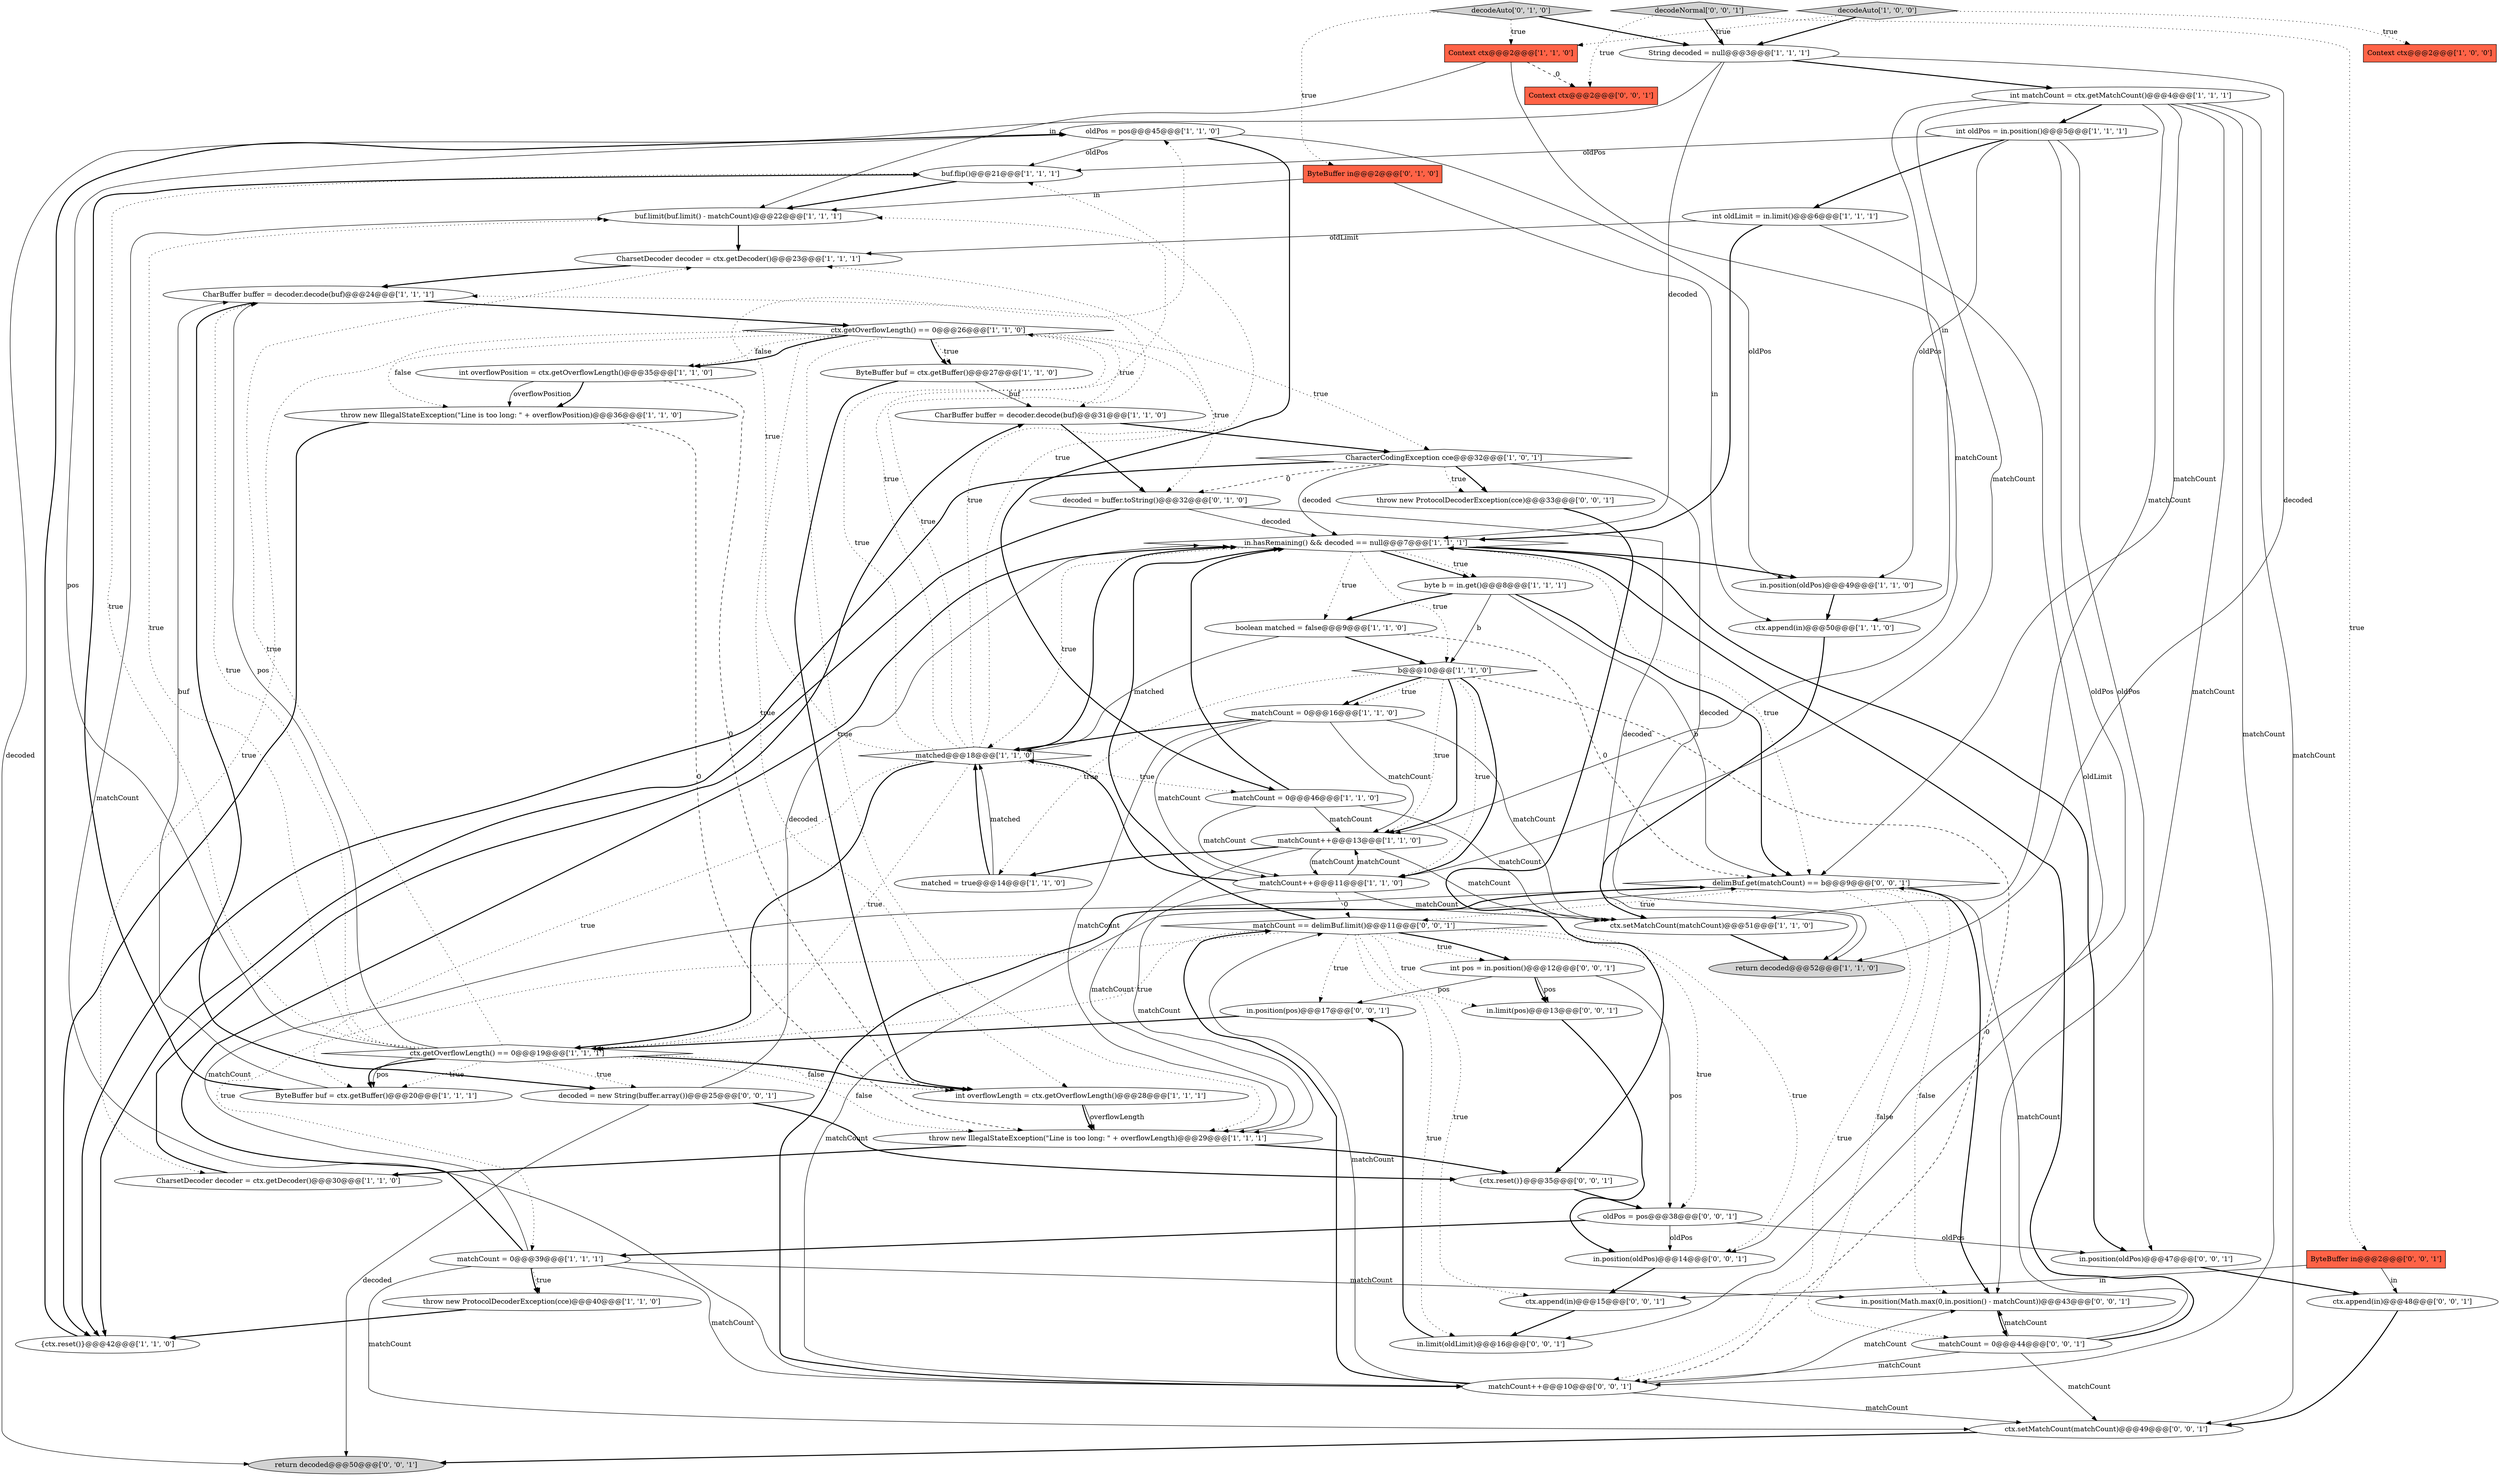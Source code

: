 digraph {
19 [style = filled, label = "oldPos = pos@@@45@@@['1', '1', '0']", fillcolor = white, shape = ellipse image = "AAA0AAABBB1BBB"];
8 [style = filled, label = "int oldLimit = in.limit()@@@6@@@['1', '1', '1']", fillcolor = white, shape = ellipse image = "AAA0AAABBB1BBB"];
1 [style = filled, label = "matched = true@@@14@@@['1', '1', '0']", fillcolor = white, shape = ellipse image = "AAA0AAABBB1BBB"];
57 [style = filled, label = "matchCount == delimBuf.limit()@@@11@@@['0', '0', '1']", fillcolor = white, shape = diamond image = "AAA0AAABBB3BBB"];
41 [style = filled, label = "decodeAuto['0', '1', '0']", fillcolor = lightgray, shape = diamond image = "AAA0AAABBB2BBB"];
27 [style = filled, label = "ByteBuffer buf = ctx.getBuffer()@@@20@@@['1', '1', '1']", fillcolor = white, shape = ellipse image = "AAA0AAABBB1BBB"];
4 [style = filled, label = "decodeAuto['1', '0', '0']", fillcolor = lightgray, shape = diamond image = "AAA0AAABBB1BBB"];
28 [style = filled, label = "ctx.getOverflowLength() == 0@@@26@@@['1', '1', '0']", fillcolor = white, shape = diamond image = "AAA0AAABBB1BBB"];
7 [style = filled, label = "ctx.append(in)@@@50@@@['1', '1', '0']", fillcolor = white, shape = ellipse image = "AAA0AAABBB1BBB"];
33 [style = filled, label = "CharBuffer buffer = decoder.decode(buf)@@@31@@@['1', '1', '0']", fillcolor = white, shape = ellipse image = "AAA0AAABBB1BBB"];
2 [style = filled, label = "int overflowLength = ctx.getOverflowLength()@@@28@@@['1', '1', '1']", fillcolor = white, shape = ellipse image = "AAA0AAABBB1BBB"];
13 [style = filled, label = "CharsetDecoder decoder = ctx.getDecoder()@@@30@@@['1', '1', '0']", fillcolor = white, shape = ellipse image = "AAA0AAABBB1BBB"];
36 [style = filled, label = "buf.flip()@@@21@@@['1', '1', '1']", fillcolor = white, shape = ellipse image = "AAA0AAABBB1BBB"];
47 [style = filled, label = "decodeNormal['0', '0', '1']", fillcolor = lightgray, shape = diamond image = "AAA0AAABBB3BBB"];
56 [style = filled, label = "throw new ProtocolDecoderException(cce)@@@33@@@['0', '0', '1']", fillcolor = white, shape = ellipse image = "AAA0AAABBB3BBB"];
42 [style = filled, label = "decoded = buffer.toString()@@@32@@@['0', '1', '0']", fillcolor = white, shape = ellipse image = "AAA1AAABBB2BBB"];
52 [style = filled, label = "in.position(pos)@@@17@@@['0', '0', '1']", fillcolor = white, shape = ellipse image = "AAA0AAABBB3BBB"];
61 [style = filled, label = "{ctx.reset()}@@@35@@@['0', '0', '1']", fillcolor = white, shape = ellipse image = "AAA0AAABBB3BBB"];
45 [style = filled, label = "in.position(oldPos)@@@14@@@['0', '0', '1']", fillcolor = white, shape = ellipse image = "AAA0AAABBB3BBB"];
30 [style = filled, label = "Context ctx@@@2@@@['1', '0', '0']", fillcolor = tomato, shape = box image = "AAA0AAABBB1BBB"];
53 [style = filled, label = "oldPos = pos@@@38@@@['0', '0', '1']", fillcolor = white, shape = ellipse image = "AAA0AAABBB3BBB"];
29 [style = filled, label = "matchCount++@@@13@@@['1', '1', '0']", fillcolor = white, shape = ellipse image = "AAA0AAABBB1BBB"];
11 [style = filled, label = "int oldPos = in.position()@@@5@@@['1', '1', '1']", fillcolor = white, shape = ellipse image = "AAA0AAABBB1BBB"];
22 [style = filled, label = "ctx.getOverflowLength() == 0@@@19@@@['1', '1', '1']", fillcolor = white, shape = diamond image = "AAA0AAABBB1BBB"];
26 [style = filled, label = "int matchCount = ctx.getMatchCount()@@@4@@@['1', '1', '1']", fillcolor = white, shape = ellipse image = "AAA0AAABBB1BBB"];
3 [style = filled, label = "matchCount = 0@@@39@@@['1', '1', '1']", fillcolor = white, shape = ellipse image = "AAA0AAABBB1BBB"];
15 [style = filled, label = "boolean matched = false@@@9@@@['1', '1', '0']", fillcolor = white, shape = ellipse image = "AAA0AAABBB1BBB"];
59 [style = filled, label = "ctx.append(in)@@@48@@@['0', '0', '1']", fillcolor = white, shape = ellipse image = "AAA0AAABBB3BBB"];
12 [style = filled, label = "return decoded@@@52@@@['1', '1', '0']", fillcolor = lightgray, shape = ellipse image = "AAA0AAABBB1BBB"];
0 [style = filled, label = "CharacterCodingException cce@@@32@@@['1', '0', '1']", fillcolor = white, shape = diamond image = "AAA0AAABBB1BBB"];
23 [style = filled, label = "ctx.setMatchCount(matchCount)@@@51@@@['1', '1', '0']", fillcolor = white, shape = ellipse image = "AAA0AAABBB1BBB"];
32 [style = filled, label = "throw new ProtocolDecoderException(cce)@@@40@@@['1', '1', '0']", fillcolor = white, shape = ellipse image = "AAA0AAABBB1BBB"];
44 [style = filled, label = "in.limit(pos)@@@13@@@['0', '0', '1']", fillcolor = white, shape = ellipse image = "AAA0AAABBB3BBB"];
51 [style = filled, label = "in.position(oldPos)@@@47@@@['0', '0', '1']", fillcolor = white, shape = ellipse image = "AAA0AAABBB3BBB"];
55 [style = filled, label = "delimBuf.get(matchCount) == b@@@9@@@['0', '0', '1']", fillcolor = white, shape = diamond image = "AAA0AAABBB3BBB"];
14 [style = filled, label = "byte b = in.get()@@@8@@@['1', '1', '1']", fillcolor = white, shape = ellipse image = "AAA0AAABBB1BBB"];
35 [style = filled, label = "throw new IllegalStateException(\"Line is too long: \" + overflowLength)@@@29@@@['1', '1', '1']", fillcolor = white, shape = ellipse image = "AAA0AAABBB1BBB"];
46 [style = filled, label = "matchCount++@@@10@@@['0', '0', '1']", fillcolor = white, shape = ellipse image = "AAA0AAABBB3BBB"];
50 [style = filled, label = "ctx.append(in)@@@15@@@['0', '0', '1']", fillcolor = white, shape = ellipse image = "AAA0AAABBB3BBB"];
60 [style = filled, label = "matchCount = 0@@@44@@@['0', '0', '1']", fillcolor = white, shape = ellipse image = "AAA0AAABBB3BBB"];
18 [style = filled, label = "buf.limit(buf.limit() - matchCount)@@@22@@@['1', '1', '1']", fillcolor = white, shape = ellipse image = "AAA0AAABBB1BBB"];
10 [style = filled, label = "CharsetDecoder decoder = ctx.getDecoder()@@@23@@@['1', '1', '1']", fillcolor = white, shape = ellipse image = "AAA0AAABBB1BBB"];
5 [style = filled, label = "ByteBuffer buf = ctx.getBuffer()@@@27@@@['1', '1', '0']", fillcolor = white, shape = ellipse image = "AAA0AAABBB1BBB"];
9 [style = filled, label = "matchCount = 0@@@16@@@['1', '1', '0']", fillcolor = white, shape = ellipse image = "AAA0AAABBB1BBB"];
37 [style = filled, label = "matched@@@18@@@['1', '1', '0']", fillcolor = white, shape = diamond image = "AAA0AAABBB1BBB"];
34 [style = filled, label = "matchCount++@@@11@@@['1', '1', '0']", fillcolor = white, shape = ellipse image = "AAA0AAABBB1BBB"];
21 [style = filled, label = "matchCount = 0@@@46@@@['1', '1', '0']", fillcolor = white, shape = ellipse image = "AAA0AAABBB1BBB"];
49 [style = filled, label = "decoded = new String(buffer.array())@@@25@@@['0', '0', '1']", fillcolor = white, shape = ellipse image = "AAA0AAABBB3BBB"];
63 [style = filled, label = "int pos = in.position()@@@12@@@['0', '0', '1']", fillcolor = white, shape = ellipse image = "AAA0AAABBB3BBB"];
62 [style = filled, label = "ctx.setMatchCount(matchCount)@@@49@@@['0', '0', '1']", fillcolor = white, shape = ellipse image = "AAA0AAABBB3BBB"];
20 [style = filled, label = "b@@@10@@@['1', '1', '0']", fillcolor = white, shape = diamond image = "AAA0AAABBB1BBB"];
40 [style = filled, label = "ByteBuffer in@@@2@@@['0', '1', '0']", fillcolor = tomato, shape = box image = "AAA0AAABBB2BBB"];
24 [style = filled, label = "in.hasRemaining() && decoded == null@@@7@@@['1', '1', '1']", fillcolor = white, shape = diamond image = "AAA0AAABBB1BBB"];
25 [style = filled, label = "{ctx.reset()}@@@42@@@['1', '1', '0']", fillcolor = white, shape = ellipse image = "AAA0AAABBB1BBB"];
16 [style = filled, label = "in.position(oldPos)@@@49@@@['1', '1', '0']", fillcolor = white, shape = ellipse image = "AAA0AAABBB1BBB"];
39 [style = filled, label = "String decoded = null@@@3@@@['1', '1', '1']", fillcolor = white, shape = ellipse image = "AAA0AAABBB1BBB"];
48 [style = filled, label = "in.limit(oldLimit)@@@16@@@['0', '0', '1']", fillcolor = white, shape = ellipse image = "AAA0AAABBB3BBB"];
17 [style = filled, label = "CharBuffer buffer = decoder.decode(buf)@@@24@@@['1', '1', '1']", fillcolor = white, shape = ellipse image = "AAA0AAABBB1BBB"];
64 [style = filled, label = "in.position(Math.max(0,in.position() - matchCount))@@@43@@@['0', '0', '1']", fillcolor = white, shape = ellipse image = "AAA0AAABBB3BBB"];
58 [style = filled, label = "Context ctx@@@2@@@['0', '0', '1']", fillcolor = tomato, shape = box image = "AAA0AAABBB3BBB"];
6 [style = filled, label = "throw new IllegalStateException(\"Line is too long: \" + overflowPosition)@@@36@@@['1', '1', '0']", fillcolor = white, shape = ellipse image = "AAA0AAABBB1BBB"];
54 [style = filled, label = "return decoded@@@50@@@['0', '0', '1']", fillcolor = lightgray, shape = ellipse image = "AAA0AAABBB3BBB"];
43 [style = filled, label = "ByteBuffer in@@@2@@@['0', '0', '1']", fillcolor = tomato, shape = box image = "AAA0AAABBB3BBB"];
31 [style = filled, label = "int overflowPosition = ctx.getOverflowLength()@@@35@@@['1', '1', '0']", fillcolor = white, shape = ellipse image = "AAA0AAABBB1BBB"];
38 [style = filled, label = "Context ctx@@@2@@@['1', '1', '0']", fillcolor = tomato, shape = box image = "AAA0AAABBB1BBB"];
55->46 [style = dotted, label="true"];
57->50 [style = dotted, label="true"];
7->23 [style = bold, label=""];
20->1 [style = dotted, label="true"];
3->24 [style = bold, label=""];
11->36 [style = solid, label="oldPos"];
24->51 [style = bold, label=""];
53->3 [style = bold, label=""];
28->33 [style = dotted, label="true"];
26->23 [style = solid, label="matchCount"];
3->62 [style = solid, label="matchCount"];
37->10 [style = dotted, label="true"];
29->35 [style = solid, label="matchCount"];
25->19 [style = bold, label=""];
53->45 [style = solid, label="oldPos"];
4->30 [style = dotted, label="true"];
0->25 [style = bold, label=""];
38->58 [style = dashed, label="0"];
38->18 [style = solid, label="in"];
55->64 [style = dotted, label="false"];
64->60 [style = bold, label=""];
1->37 [style = bold, label=""];
57->44 [style = dotted, label="true"];
36->18 [style = bold, label=""];
51->59 [style = bold, label=""];
34->23 [style = solid, label="matchCount"];
26->62 [style = solid, label="matchCount"];
52->22 [style = bold, label=""];
19->16 [style = solid, label="oldPos"];
46->64 [style = solid, label="matchCount"];
31->6 [style = bold, label=""];
41->40 [style = dotted, label="true"];
26->29 [style = solid, label="matchCount"];
6->25 [style = bold, label=""];
53->51 [style = solid, label="oldPos"];
59->62 [style = bold, label=""];
16->7 [style = bold, label=""];
24->14 [style = bold, label=""];
1->37 [style = solid, label="matched"];
22->18 [style = dotted, label="true"];
57->24 [style = bold, label=""];
26->34 [style = solid, label="matchCount"];
39->24 [style = solid, label="decoded"];
57->53 [style = dotted, label="true"];
57->22 [style = dotted, label="true"];
20->34 [style = dotted, label="true"];
22->27 [style = solid, label="pos"];
63->52 [style = solid, label="pos"];
17->49 [style = bold, label=""];
39->12 [style = solid, label="decoded"];
8->10 [style = solid, label="oldLimit"];
60->64 [style = solid, label="matchCount"];
24->55 [style = dotted, label="true"];
14->55 [style = solid, label="b"];
10->17 [style = bold, label=""];
57->48 [style = dotted, label="true"];
4->38 [style = dotted, label="true"];
40->18 [style = solid, label="in"];
24->20 [style = dotted, label="true"];
28->0 [style = dotted, label="true"];
26->46 [style = solid, label="matchCount"];
8->48 [style = solid, label="oldLimit"];
28->35 [style = dotted, label="true"];
37->19 [style = dotted, label="true"];
47->39 [style = bold, label=""];
35->13 [style = bold, label=""];
41->39 [style = bold, label=""];
20->29 [style = dotted, label="true"];
26->64 [style = solid, label="matchCount"];
42->24 [style = solid, label="decoded"];
22->27 [style = dotted, label="true"];
55->57 [style = dotted, label="true"];
49->24 [style = solid, label="decoded"];
9->23 [style = solid, label="matchCount"];
22->36 [style = dotted, label="true"];
35->61 [style = bold, label=""];
34->57 [style = dashed, label="0"];
46->55 [style = solid, label="matchCount"];
55->64 [style = bold, label=""];
15->20 [style = bold, label=""];
42->12 [style = solid, label="decoded"];
20->29 [style = bold, label=""];
37->27 [style = dotted, label="true"];
0->56 [style = bold, label=""];
31->2 [style = dashed, label="0"];
24->15 [style = dotted, label="true"];
29->1 [style = bold, label=""];
28->6 [style = dotted, label="false"];
60->62 [style = solid, label="matchCount"];
28->42 [style = dotted, label="true"];
22->17 [style = dotted, label="true"];
37->36 [style = dotted, label="true"];
21->29 [style = solid, label="matchCount"];
2->35 [style = solid, label="overflowLength"];
57->63 [style = bold, label=""];
22->2 [style = bold, label=""];
9->37 [style = bold, label=""];
34->29 [style = solid, label="matchCount"];
37->24 [style = bold, label=""];
24->14 [style = dotted, label="true"];
55->60 [style = dotted, label="false"];
11->51 [style = solid, label="oldPos"];
55->46 [style = bold, label=""];
28->13 [style = dotted, label="true"];
24->37 [style = dotted, label="true"];
57->52 [style = dotted, label="true"];
21->34 [style = solid, label="matchCount"];
0->42 [style = dashed, label="0"];
3->55 [style = solid, label="matchCount"];
3->64 [style = solid, label="matchCount"];
49->54 [style = solid, label="decoded"];
29->34 [style = solid, label="matchCount"];
63->44 [style = bold, label=""];
57->45 [style = dotted, label="true"];
40->7 [style = solid, label="in"];
48->52 [style = bold, label=""];
28->2 [style = dotted, label="true"];
22->49 [style = dotted, label="true"];
39->54 [style = solid, label="decoded"];
61->53 [style = bold, label=""];
32->25 [style = bold, label=""];
63->44 [style = solid, label="pos"];
60->55 [style = solid, label="matchCount"];
26->11 [style = bold, label=""];
11->8 [style = bold, label=""];
24->16 [style = bold, label=""];
23->12 [style = bold, label=""];
11->45 [style = solid, label="oldPos"];
46->62 [style = solid, label="matchCount"];
47->58 [style = dotted, label="true"];
5->33 [style = solid, label="buf"];
9->34 [style = solid, label="matchCount"];
31->6 [style = solid, label="overflowPosition"];
28->5 [style = bold, label=""];
22->35 [style = dotted, label="false"];
37->22 [style = bold, label=""];
60->24 [style = bold, label=""];
20->9 [style = bold, label=""];
8->24 [style = bold, label=""];
45->50 [style = bold, label=""];
37->17 [style = dotted, label="true"];
21->23 [style = solid, label="matchCount"];
14->15 [style = bold, label=""];
0->56 [style = dotted, label="true"];
60->46 [style = solid, label="matchCount"];
39->26 [style = bold, label=""];
20->34 [style = bold, label=""];
19->36 [style = solid, label="oldPos"];
28->31 [style = bold, label=""];
5->2 [style = bold, label=""];
56->61 [style = bold, label=""];
14->20 [style = solid, label="b"];
22->19 [style = solid, label="pos"];
0->12 [style = solid, label="decoded"];
14->55 [style = bold, label=""];
15->55 [style = dashed, label="0"];
46->57 [style = bold, label=""];
29->23 [style = solid, label="matchCount"];
9->29 [style = solid, label="matchCount"];
11->16 [style = solid, label="oldPos"];
15->37 [style = solid, label="matched"];
38->7 [style = solid, label="in"];
22->27 [style = bold, label=""];
4->39 [style = bold, label=""];
44->45 [style = bold, label=""];
37->28 [style = dotted, label="true"];
50->48 [style = bold, label=""];
13->33 [style = bold, label=""];
37->21 [style = dotted, label="true"];
47->43 [style = dotted, label="true"];
21->24 [style = bold, label=""];
26->55 [style = solid, label="matchCount"];
3->32 [style = bold, label=""];
34->35 [style = solid, label="matchCount"];
62->54 [style = bold, label=""];
28->5 [style = dotted, label="true"];
57->63 [style = dotted, label="true"];
19->21 [style = bold, label=""];
27->36 [style = bold, label=""];
37->18 [style = dotted, label="true"];
43->59 [style = solid, label="in"];
63->53 [style = solid, label="pos"];
3->46 [style = solid, label="matchCount"];
43->50 [style = solid, label="in"];
37->22 [style = dotted, label="true"];
27->17 [style = solid, label="buf"];
18->10 [style = bold, label=""];
46->57 [style = solid, label="matchCount"];
17->28 [style = bold, label=""];
20->46 [style = dashed, label="0"];
6->35 [style = dashed, label="0"];
22->10 [style = dotted, label="true"];
9->35 [style = solid, label="matchCount"];
22->2 [style = dotted, label="false"];
20->9 [style = dotted, label="true"];
46->18 [style = solid, label="matchCount"];
57->3 [style = dotted, label="true"];
33->0 [style = bold, label=""];
28->31 [style = dotted, label="false"];
42->25 [style = bold, label=""];
2->35 [style = bold, label=""];
49->61 [style = bold, label=""];
34->37 [style = bold, label=""];
41->38 [style = dotted, label="true"];
22->17 [style = solid, label="pos"];
0->24 [style = solid, label="decoded"];
3->32 [style = dotted, label="true"];
33->42 [style = bold, label=""];
}
